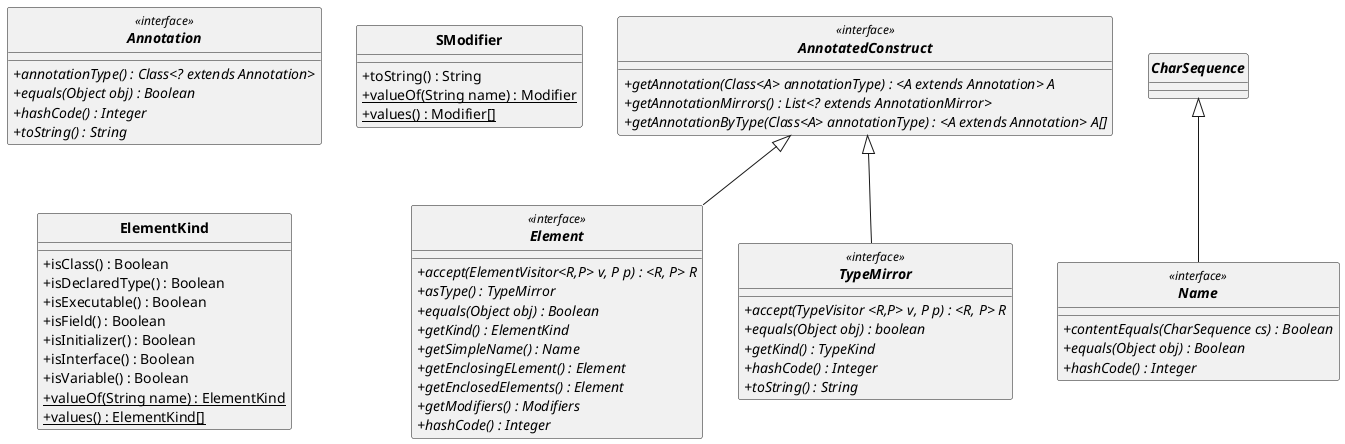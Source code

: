 @startuml
'https://plantuml.com/sequence-diagram

skinparam classAttributeIconSize 0
skinparam classFontStyle Bold
skinparam style strictuml

interface AnnotatedConstruct <<interface>>{
    'A - the annotation interface
    + {abstract}getAnnotation(Class<A> annotationType) : <A extends Annotation> A
    + {abstract}getAnnotationMirrors() : List<? extends AnnotationMirror>
    + {abstract}getAnnotationByType(Class<A> annotationType) : <A extends Annotation> A[]
    }


interface Element <<interface>> extends AnnotatedConstruct{
    + {abstract}accept(ElementVisitor<R,P> v, P p) : <R, P> R
    + {abstract}asType() : TypeMirror
    + {abstract}equals(Object obj) : Boolean
    + {abstract}getKind() : ElementKind
    + {abstract}getSimpleName() : Name
    + {abstract}getEnclosingELement() : Element
    + {abstract}getEnclosedElements() : Element
    + {abstract}getModifiers() : Modifiers
    + {abstract}hashCode() : Integer
}

interface Annotation <<interface>>{
    +{abstract}annotationType() : Class<? extends Annotation>
    + {abstract}equals(Object obj) : Boolean
    + {abstract}hashCode() : Integer
    + {abstract}toString() : String
}

interface Name <<interface>> extends CharSequence{
    +{abstract}contentEquals(CharSequence cs) : Boolean
    +{abstract}equals(Object obj) : Boolean
    +{abstract}hashCode() : Integer
}

enum SModifier {
    +toString() : String
    +{static}valueOf(String name) : Modifier
    +{static}values() : Modifier[]
}

enum ElementKind{
    +isClass() : Boolean
    +isDeclaredType() : Boolean
    +isExecutable() : Boolean
    +isField() : Boolean
    +isInitializer() : Boolean
    +isInterface() : Boolean
    +isVariable() : Boolean
    +{static}valueOf(String name) : ElementKind
    +{static}values() : ElementKind[]
}

interface TypeMirror <<interface>> extends AnnotatedConstruct{
     + {abstract}accept(TypeVisitor <R,P> v, P p) : <R, P> R
     + {abstract}equals(Object obj) : boolean
     + {abstract}getKind() : TypeKind
     + {abstract}hashCode() : Integer
     + {abstract}toString() : String
}
@enduml